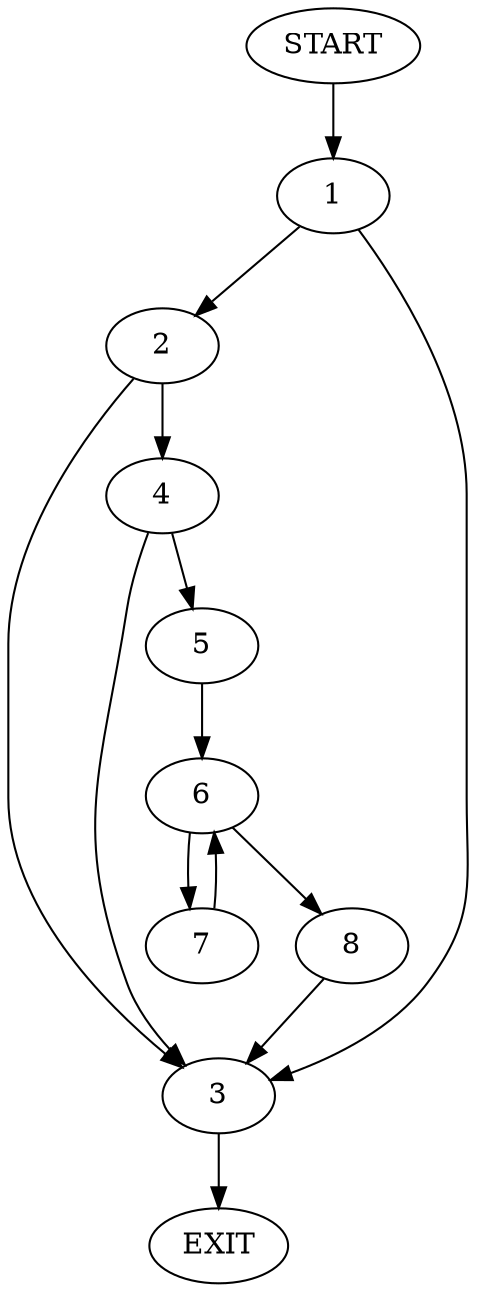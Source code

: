 digraph {
0 [label="START"]
9 [label="EXIT"]
0 -> 1
1 -> 2
1 -> 3
3 -> 9
2 -> 3
2 -> 4
4 -> 3
4 -> 5
5 -> 6
6 -> 7
6 -> 8
8 -> 3
7 -> 6
}
